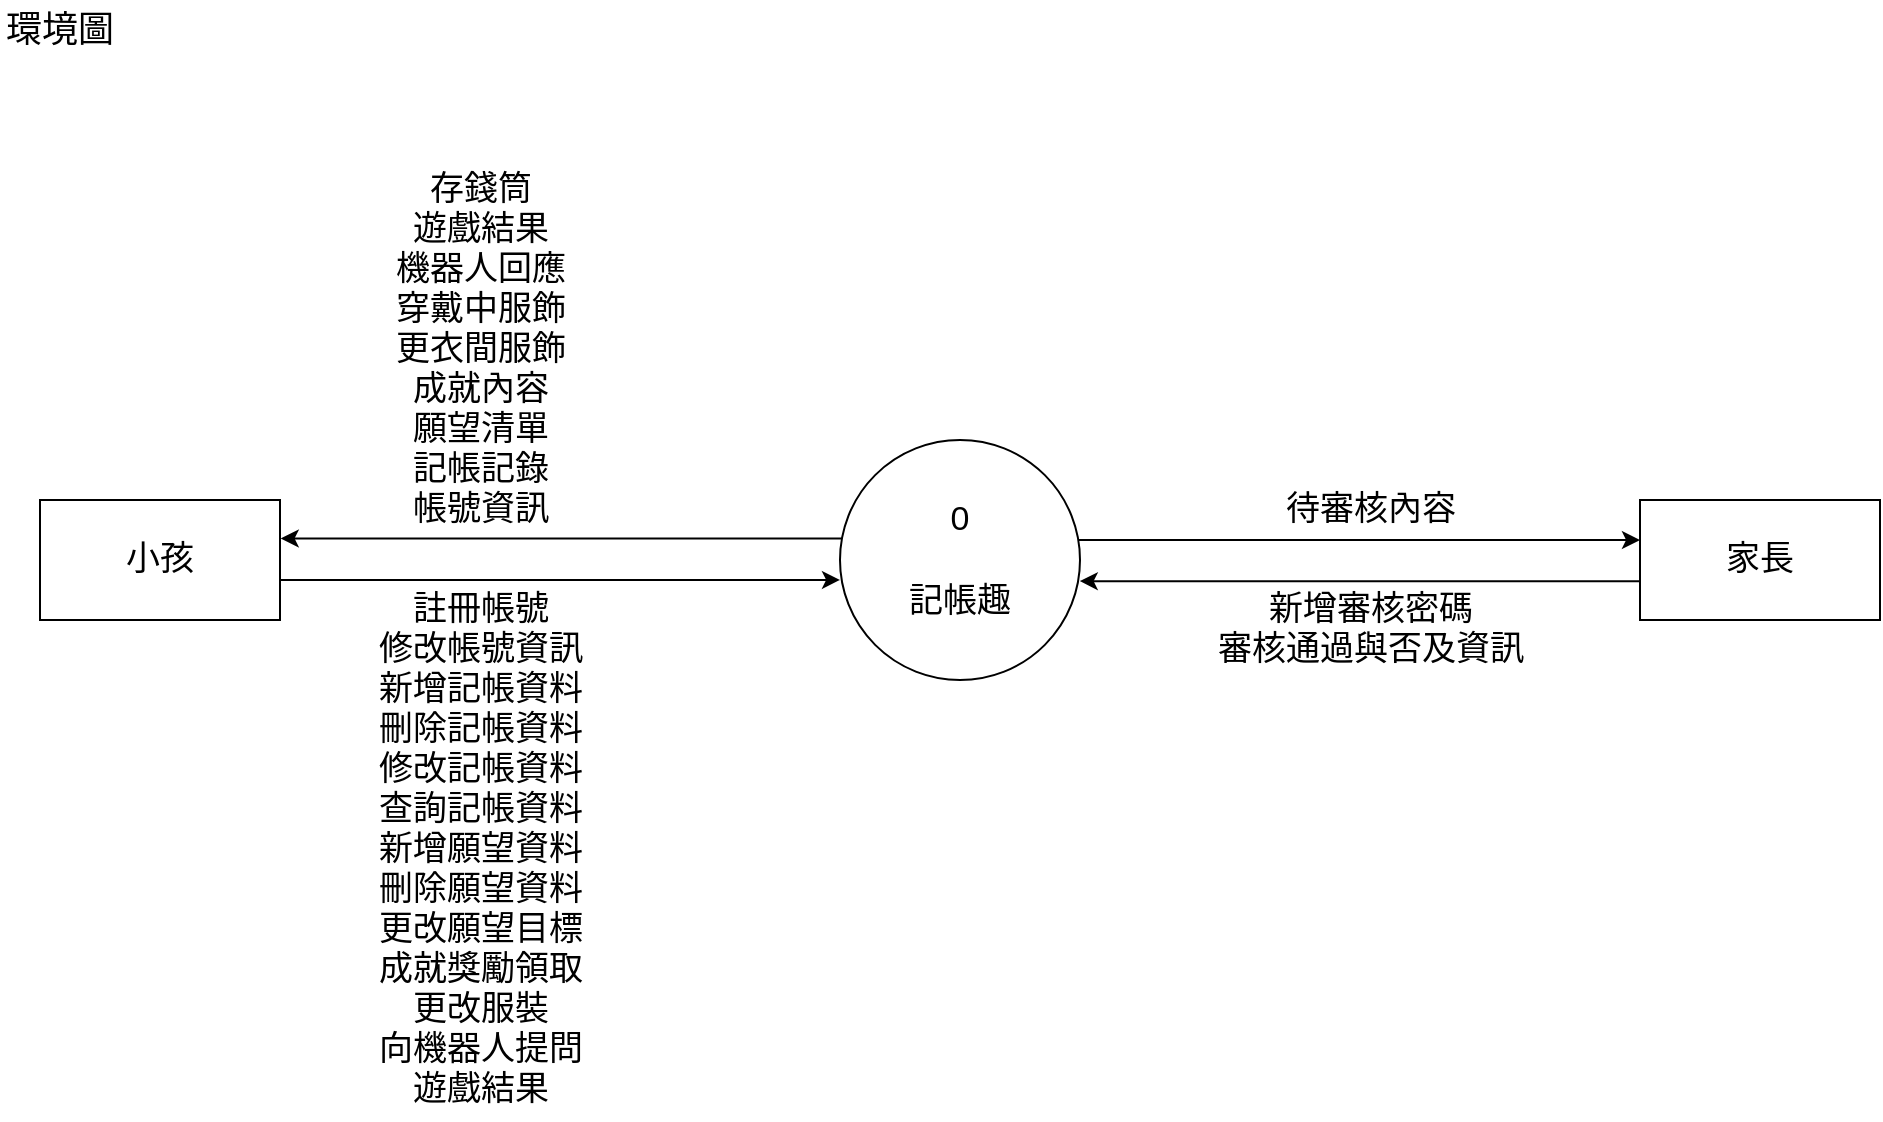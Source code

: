 <mxfile version="21.2.2" type="device">
  <diagram name="第 1 页" id="ff-1juH0qFNVM58MvgIn">
    <mxGraphModel dx="1195" dy="590" grid="1" gridSize="10" guides="1" tooltips="1" connect="1" arrows="1" fold="1" page="1" pageScale="1" pageWidth="1169" pageHeight="827" math="0" shadow="0">
      <root>
        <mxCell id="0" />
        <mxCell id="1" parent="0" />
        <mxCell id="LJK6cuish6feHZea4N2g-1" value="&lt;font style=&quot;font-size: 18px;&quot;&gt;環境圖&lt;/font&gt;" style="text;html=1;strokeColor=none;fillColor=none;align=center;verticalAlign=middle;whiteSpace=wrap;rounded=0;" vertex="1" parent="1">
          <mxGeometry x="60" y="50" width="60" height="30" as="geometry" />
        </mxCell>
        <mxCell id="LJK6cuish6feHZea4N2g-7" style="edgeStyle=orthogonalEdgeStyle;rounded=0;orthogonalLoop=1;jettySize=auto;html=1;" edge="1" parent="1" source="LJK6cuish6feHZea4N2g-2" target="LJK6cuish6feHZea4N2g-4">
          <mxGeometry relative="1" as="geometry">
            <Array as="points">
              <mxPoint x="620" y="320" />
              <mxPoint x="620" y="320" />
            </Array>
          </mxGeometry>
        </mxCell>
        <mxCell id="LJK6cuish6feHZea4N2g-9" style="edgeStyle=orthogonalEdgeStyle;rounded=0;orthogonalLoop=1;jettySize=auto;html=1;entryX=1.003;entryY=0.32;entryDx=0;entryDy=0;entryPerimeter=0;" edge="1" parent="1" source="LJK6cuish6feHZea4N2g-2" target="LJK6cuish6feHZea4N2g-3">
          <mxGeometry relative="1" as="geometry">
            <mxPoint x="200" y="330" as="targetPoint" />
            <Array as="points">
              <mxPoint x="300" y="320" />
            </Array>
          </mxGeometry>
        </mxCell>
        <mxCell id="LJK6cuish6feHZea4N2g-2" value="&lt;font style=&quot;font-size: 17px;&quot;&gt;0&lt;br&gt;&lt;br&gt;記帳趣&lt;/font&gt;" style="ellipse;whiteSpace=wrap;html=1;aspect=fixed;" vertex="1" parent="1">
          <mxGeometry x="480" y="270" width="120" height="120" as="geometry" />
        </mxCell>
        <mxCell id="LJK6cuish6feHZea4N2g-10" style="edgeStyle=orthogonalEdgeStyle;rounded=0;orthogonalLoop=1;jettySize=auto;html=1;entryX=0;entryY=0.583;entryDx=0;entryDy=0;entryPerimeter=0;" edge="1" parent="1" source="LJK6cuish6feHZea4N2g-3" target="LJK6cuish6feHZea4N2g-2">
          <mxGeometry relative="1" as="geometry">
            <mxPoint x="390" y="330" as="targetPoint" />
            <Array as="points">
              <mxPoint x="280" y="340" />
              <mxPoint x="280" y="340" />
            </Array>
          </mxGeometry>
        </mxCell>
        <mxCell id="LJK6cuish6feHZea4N2g-3" value="&lt;font style=&quot;font-size: 17px;&quot;&gt;小孩&lt;/font&gt;" style="rounded=0;whiteSpace=wrap;html=1;" vertex="1" parent="1">
          <mxGeometry x="80" y="300" width="120" height="60" as="geometry" />
        </mxCell>
        <mxCell id="LJK6cuish6feHZea4N2g-8" style="edgeStyle=orthogonalEdgeStyle;rounded=0;orthogonalLoop=1;jettySize=auto;html=1;entryX=0.999;entryY=0.588;entryDx=0;entryDy=0;entryPerimeter=0;" edge="1" parent="1" source="LJK6cuish6feHZea4N2g-4" target="LJK6cuish6feHZea4N2g-2">
          <mxGeometry relative="1" as="geometry">
            <mxPoint x="540" y="330" as="targetPoint" />
            <Array as="points">
              <mxPoint x="620" y="340" />
            </Array>
          </mxGeometry>
        </mxCell>
        <mxCell id="LJK6cuish6feHZea4N2g-4" value="&lt;font style=&quot;font-size: 17px;&quot;&gt;家長&lt;/font&gt;" style="rounded=0;whiteSpace=wrap;html=1;" vertex="1" parent="1">
          <mxGeometry x="880" y="300" width="120" height="60" as="geometry" />
        </mxCell>
        <mxCell id="LJK6cuish6feHZea4N2g-6" value="&lt;font style=&quot;font-size: 17px;&quot;&gt;註冊帳號&lt;/font&gt;" style="text;html=1;align=center;verticalAlign=middle;resizable=0;points=[];autosize=1;strokeColor=none;fillColor=none;" vertex="1" parent="1">
          <mxGeometry x="255" y="340" width="90" height="30" as="geometry" />
        </mxCell>
        <mxCell id="LJK6cuish6feHZea4N2g-13" value="&lt;span style=&quot;font-size: 17px;&quot;&gt;新增記帳資料&lt;/span&gt;" style="text;html=1;align=center;verticalAlign=middle;resizable=0;points=[];autosize=1;strokeColor=none;fillColor=none;" vertex="1" parent="1">
          <mxGeometry x="235" y="380" width="130" height="30" as="geometry" />
        </mxCell>
        <mxCell id="LJK6cuish6feHZea4N2g-14" value="&lt;font style=&quot;font-size: 17px;&quot;&gt;新增願望資料&lt;/font&gt;" style="text;html=1;align=center;verticalAlign=middle;resizable=0;points=[];autosize=1;strokeColor=none;fillColor=none;" vertex="1" parent="1">
          <mxGeometry x="235" y="460" width="130" height="30" as="geometry" />
        </mxCell>
        <mxCell id="LJK6cuish6feHZea4N2g-15" value="&lt;font style=&quot;font-size: 17px;&quot;&gt;更改服裝&lt;/font&gt;" style="text;html=1;align=center;verticalAlign=middle;resizable=0;points=[];autosize=1;strokeColor=none;fillColor=none;" vertex="1" parent="1">
          <mxGeometry x="255" y="540" width="90" height="30" as="geometry" />
        </mxCell>
        <mxCell id="LJK6cuish6feHZea4N2g-16" value="&lt;font style=&quot;font-size: 17px;&quot;&gt;修改帳號資訊&lt;/font&gt;" style="text;html=1;align=center;verticalAlign=middle;resizable=0;points=[];autosize=1;strokeColor=none;fillColor=none;" vertex="1" parent="1">
          <mxGeometry x="235" y="360" width="130" height="30" as="geometry" />
        </mxCell>
        <mxCell id="LJK6cuish6feHZea4N2g-17" value="&lt;font style=&quot;font-size: 17px;&quot;&gt;刪除願望資料&lt;/font&gt;" style="text;html=1;align=center;verticalAlign=middle;resizable=0;points=[];autosize=1;strokeColor=none;fillColor=none;" vertex="1" parent="1">
          <mxGeometry x="235" y="480" width="130" height="30" as="geometry" />
        </mxCell>
        <mxCell id="LJK6cuish6feHZea4N2g-18" value="&lt;font style=&quot;font-size: 17px;&quot;&gt;更改願望目標&lt;/font&gt;" style="text;html=1;align=center;verticalAlign=middle;resizable=0;points=[];autosize=1;strokeColor=none;fillColor=none;" vertex="1" parent="1">
          <mxGeometry x="235" y="500" width="130" height="30" as="geometry" />
        </mxCell>
        <mxCell id="LJK6cuish6feHZea4N2g-19" value="&lt;span style=&quot;font-size: 17px;&quot;&gt;刪除記帳資料&lt;/span&gt;" style="text;html=1;align=center;verticalAlign=middle;resizable=0;points=[];autosize=1;strokeColor=none;fillColor=none;" vertex="1" parent="1">
          <mxGeometry x="235" y="400" width="130" height="30" as="geometry" />
        </mxCell>
        <mxCell id="LJK6cuish6feHZea4N2g-20" value="&lt;span style=&quot;font-size: 17px;&quot;&gt;修改記帳資料&lt;/span&gt;" style="text;html=1;align=center;verticalAlign=middle;resizable=0;points=[];autosize=1;strokeColor=none;fillColor=none;" vertex="1" parent="1">
          <mxGeometry x="235" y="420" width="130" height="30" as="geometry" />
        </mxCell>
        <mxCell id="LJK6cuish6feHZea4N2g-21" value="&lt;span style=&quot;font-size: 17px;&quot;&gt;查詢記帳資料&lt;/span&gt;" style="text;html=1;align=center;verticalAlign=middle;resizable=0;points=[];autosize=1;strokeColor=none;fillColor=none;" vertex="1" parent="1">
          <mxGeometry x="235" y="440" width="130" height="30" as="geometry" />
        </mxCell>
        <mxCell id="LJK6cuish6feHZea4N2g-24" value="&lt;font style=&quot;font-size: 17px;&quot;&gt;向機器人提問&lt;/font&gt;" style="text;html=1;align=center;verticalAlign=middle;resizable=0;points=[];autosize=1;strokeColor=none;fillColor=none;" vertex="1" parent="1">
          <mxGeometry x="235" y="560" width="130" height="30" as="geometry" />
        </mxCell>
        <mxCell id="LJK6cuish6feHZea4N2g-25" value="&lt;font style=&quot;font-size: 17px;&quot;&gt;遊戲結果&lt;/font&gt;" style="text;html=1;align=center;verticalAlign=middle;resizable=0;points=[];autosize=1;strokeColor=none;fillColor=none;" vertex="1" parent="1">
          <mxGeometry x="255" y="580" width="90" height="30" as="geometry" />
        </mxCell>
        <mxCell id="LJK6cuish6feHZea4N2g-26" value="&lt;font style=&quot;font-size: 17px;&quot;&gt;成就獎勵領取&lt;/font&gt;" style="text;html=1;align=center;verticalAlign=middle;resizable=0;points=[];autosize=1;strokeColor=none;fillColor=none;" vertex="1" parent="1">
          <mxGeometry x="235" y="520" width="130" height="30" as="geometry" />
        </mxCell>
        <mxCell id="LJK6cuish6feHZea4N2g-27" value="&lt;font style=&quot;font-size: 17px;&quot;&gt;審核通過與否及資訊&lt;/font&gt;" style="text;html=1;align=center;verticalAlign=middle;resizable=0;points=[];autosize=1;strokeColor=none;fillColor=none;" vertex="1" parent="1">
          <mxGeometry x="655" y="360" width="180" height="30" as="geometry" />
        </mxCell>
        <mxCell id="LJK6cuish6feHZea4N2g-28" value="&lt;font style=&quot;font-size: 17px;&quot;&gt;新增審核密碼&lt;/font&gt;" style="text;html=1;align=center;verticalAlign=middle;resizable=0;points=[];autosize=1;strokeColor=none;fillColor=none;" vertex="1" parent="1">
          <mxGeometry x="680" y="340" width="130" height="30" as="geometry" />
        </mxCell>
        <mxCell id="LJK6cuish6feHZea4N2g-31" value="&lt;font style=&quot;font-size: 17px;&quot;&gt;待審核內容&lt;/font&gt;" style="text;html=1;align=center;verticalAlign=middle;resizable=0;points=[];autosize=1;strokeColor=none;fillColor=none;" vertex="1" parent="1">
          <mxGeometry x="690" y="290" width="110" height="30" as="geometry" />
        </mxCell>
        <mxCell id="LJK6cuish6feHZea4N2g-33" value="&lt;font style=&quot;font-size: 17px;&quot;&gt;帳號資訊&lt;/font&gt;" style="text;html=1;align=center;verticalAlign=middle;resizable=0;points=[];autosize=1;strokeColor=none;fillColor=none;" vertex="1" parent="1">
          <mxGeometry x="255" y="290" width="90" height="30" as="geometry" />
        </mxCell>
        <mxCell id="LJK6cuish6feHZea4N2g-34" value="&lt;span style=&quot;font-size: 17px;&quot;&gt;記帳記錄&lt;/span&gt;" style="text;html=1;align=center;verticalAlign=middle;resizable=0;points=[];autosize=1;strokeColor=none;fillColor=none;" vertex="1" parent="1">
          <mxGeometry x="255" y="270" width="90" height="30" as="geometry" />
        </mxCell>
        <mxCell id="LJK6cuish6feHZea4N2g-35" value="&lt;span style=&quot;font-size: 17px;&quot;&gt;願望清單&lt;/span&gt;" style="text;html=1;align=center;verticalAlign=middle;resizable=0;points=[];autosize=1;strokeColor=none;fillColor=none;" vertex="1" parent="1">
          <mxGeometry x="255" y="250" width="90" height="30" as="geometry" />
        </mxCell>
        <mxCell id="LJK6cuish6feHZea4N2g-36" value="&lt;span style=&quot;font-size: 17px;&quot;&gt;成就內容&lt;/span&gt;" style="text;html=1;align=center;verticalAlign=middle;resizable=0;points=[];autosize=1;strokeColor=none;fillColor=none;" vertex="1" parent="1">
          <mxGeometry x="255" y="230" width="90" height="30" as="geometry" />
        </mxCell>
        <mxCell id="LJK6cuish6feHZea4N2g-37" value="&lt;span style=&quot;font-size: 17px;&quot;&gt;更衣間服飾&lt;/span&gt;" style="text;html=1;align=center;verticalAlign=middle;resizable=0;points=[];autosize=1;strokeColor=none;fillColor=none;" vertex="1" parent="1">
          <mxGeometry x="245" y="210" width="110" height="30" as="geometry" />
        </mxCell>
        <mxCell id="LJK6cuish6feHZea4N2g-38" value="&lt;span style=&quot;font-size: 17px;&quot;&gt;穿戴中服飾&lt;/span&gt;" style="text;html=1;align=center;verticalAlign=middle;resizable=0;points=[];autosize=1;strokeColor=none;fillColor=none;" vertex="1" parent="1">
          <mxGeometry x="245" y="190" width="110" height="30" as="geometry" />
        </mxCell>
        <mxCell id="LJK6cuish6feHZea4N2g-39" value="&lt;font style=&quot;font-size: 17px;&quot;&gt;機器人回應&lt;/font&gt;" style="text;html=1;align=center;verticalAlign=middle;resizable=0;points=[];autosize=1;strokeColor=none;fillColor=none;" vertex="1" parent="1">
          <mxGeometry x="245" y="170" width="110" height="30" as="geometry" />
        </mxCell>
        <mxCell id="LJK6cuish6feHZea4N2g-40" value="&lt;font style=&quot;font-size: 17px;&quot;&gt;遊戲結果&lt;/font&gt;" style="text;html=1;align=center;verticalAlign=middle;resizable=0;points=[];autosize=1;strokeColor=none;fillColor=none;" vertex="1" parent="1">
          <mxGeometry x="255" y="150" width="90" height="30" as="geometry" />
        </mxCell>
        <mxCell id="LJK6cuish6feHZea4N2g-41" value="&lt;font style=&quot;font-size: 17px;&quot;&gt;存錢筒&lt;/font&gt;" style="text;html=1;align=center;verticalAlign=middle;resizable=0;points=[];autosize=1;strokeColor=none;fillColor=none;" vertex="1" parent="1">
          <mxGeometry x="265" y="130" width="70" height="30" as="geometry" />
        </mxCell>
      </root>
    </mxGraphModel>
  </diagram>
</mxfile>
